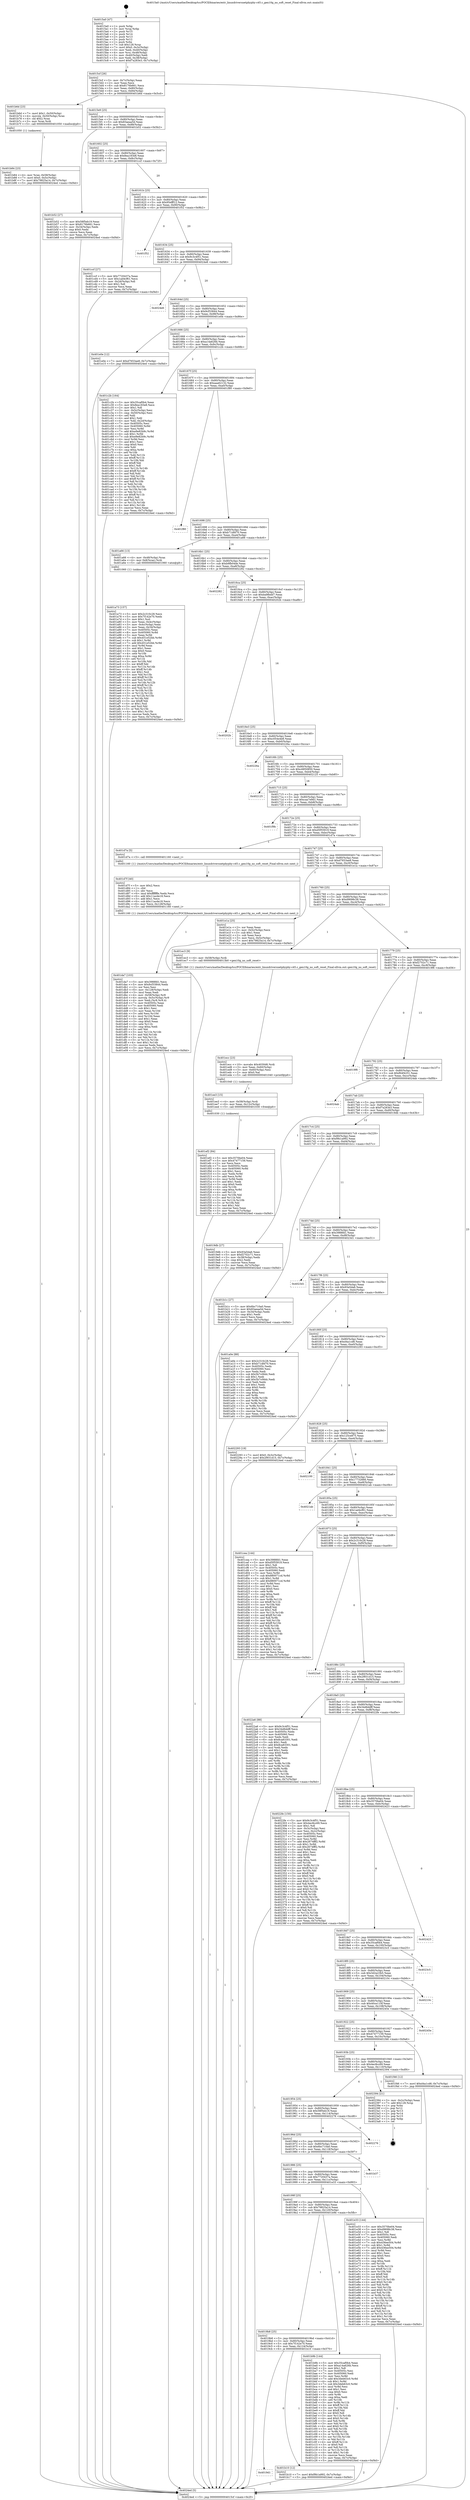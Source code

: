 digraph "0x4015a0" {
  label = "0x4015a0 (/mnt/c/Users/mathe/Desktop/tcc/POCII/binaries/extr_linuxdriversnetphyphy-c45.c_gen10g_no_soft_reset_Final-ollvm.out::main(0))"
  labelloc = "t"
  node[shape=record]

  Entry [label="",width=0.3,height=0.3,shape=circle,fillcolor=black,style=filled]
  "0x4015cf" [label="{
     0x4015cf [26]\l
     | [instrs]\l
     &nbsp;&nbsp;0x4015cf \<+3\>: mov -0x7c(%rbp),%eax\l
     &nbsp;&nbsp;0x4015d2 \<+2\>: mov %eax,%ecx\l
     &nbsp;&nbsp;0x4015d4 \<+6\>: sub $0x8176b661,%ecx\l
     &nbsp;&nbsp;0x4015da \<+3\>: mov %eax,-0x80(%rbp)\l
     &nbsp;&nbsp;0x4015dd \<+6\>: mov %ecx,-0x84(%rbp)\l
     &nbsp;&nbsp;0x4015e3 \<+6\>: je 0000000000401b6d \<main+0x5cd\>\l
  }"]
  "0x401b6d" [label="{
     0x401b6d [23]\l
     | [instrs]\l
     &nbsp;&nbsp;0x401b6d \<+7\>: movl $0x1,-0x50(%rbp)\l
     &nbsp;&nbsp;0x401b74 \<+4\>: movslq -0x50(%rbp),%rax\l
     &nbsp;&nbsp;0x401b78 \<+4\>: shl $0x2,%rax\l
     &nbsp;&nbsp;0x401b7c \<+3\>: mov %rax,%rdi\l
     &nbsp;&nbsp;0x401b7f \<+5\>: call 0000000000401050 \<malloc@plt\>\l
     | [calls]\l
     &nbsp;&nbsp;0x401050 \{1\} (unknown)\l
  }"]
  "0x4015e9" [label="{
     0x4015e9 [25]\l
     | [instrs]\l
     &nbsp;&nbsp;0x4015e9 \<+5\>: jmp 00000000004015ee \<main+0x4e\>\l
     &nbsp;&nbsp;0x4015ee \<+3\>: mov -0x80(%rbp),%eax\l
     &nbsp;&nbsp;0x4015f1 \<+5\>: sub $0x83aeaa5d,%eax\l
     &nbsp;&nbsp;0x4015f6 \<+6\>: mov %eax,-0x88(%rbp)\l
     &nbsp;&nbsp;0x4015fc \<+6\>: je 0000000000401b52 \<main+0x5b2\>\l
  }"]
  Exit [label="",width=0.3,height=0.3,shape=circle,fillcolor=black,style=filled,peripheries=2]
  "0x401b52" [label="{
     0x401b52 [27]\l
     | [instrs]\l
     &nbsp;&nbsp;0x401b52 \<+5\>: mov $0x58f5eb19,%eax\l
     &nbsp;&nbsp;0x401b57 \<+5\>: mov $0x8176b661,%ecx\l
     &nbsp;&nbsp;0x401b5c \<+3\>: mov -0x34(%rbp),%edx\l
     &nbsp;&nbsp;0x401b5f \<+3\>: cmp $0x0,%edx\l
     &nbsp;&nbsp;0x401b62 \<+3\>: cmove %ecx,%eax\l
     &nbsp;&nbsp;0x401b65 \<+3\>: mov %eax,-0x7c(%rbp)\l
     &nbsp;&nbsp;0x401b68 \<+5\>: jmp 00000000004024ed \<main+0xf4d\>\l
  }"]
  "0x401602" [label="{
     0x401602 [25]\l
     | [instrs]\l
     &nbsp;&nbsp;0x401602 \<+5\>: jmp 0000000000401607 \<main+0x67\>\l
     &nbsp;&nbsp;0x401607 \<+3\>: mov -0x80(%rbp),%eax\l
     &nbsp;&nbsp;0x40160a \<+5\>: sub $0x8ea183e8,%eax\l
     &nbsp;&nbsp;0x40160f \<+6\>: mov %eax,-0x8c(%rbp)\l
     &nbsp;&nbsp;0x401615 \<+6\>: je 0000000000401ccf \<main+0x72f\>\l
  }"]
  "0x401ef2" [label="{
     0x401ef2 [84]\l
     | [instrs]\l
     &nbsp;&nbsp;0x401ef2 \<+5\>: mov $0x3570be04,%eax\l
     &nbsp;&nbsp;0x401ef7 \<+5\>: mov $0x47477159,%esi\l
     &nbsp;&nbsp;0x401efc \<+2\>: xor %ecx,%ecx\l
     &nbsp;&nbsp;0x401efe \<+7\>: mov 0x40505c,%edx\l
     &nbsp;&nbsp;0x401f05 \<+8\>: mov 0x405060,%r8d\l
     &nbsp;&nbsp;0x401f0d \<+3\>: sub $0x1,%ecx\l
     &nbsp;&nbsp;0x401f10 \<+3\>: mov %edx,%r9d\l
     &nbsp;&nbsp;0x401f13 \<+3\>: add %ecx,%r9d\l
     &nbsp;&nbsp;0x401f16 \<+4\>: imul %r9d,%edx\l
     &nbsp;&nbsp;0x401f1a \<+3\>: and $0x1,%edx\l
     &nbsp;&nbsp;0x401f1d \<+3\>: cmp $0x0,%edx\l
     &nbsp;&nbsp;0x401f20 \<+4\>: sete %r10b\l
     &nbsp;&nbsp;0x401f24 \<+4\>: cmp $0xa,%r8d\l
     &nbsp;&nbsp;0x401f28 \<+4\>: setl %r11b\l
     &nbsp;&nbsp;0x401f2c \<+3\>: mov %r10b,%bl\l
     &nbsp;&nbsp;0x401f2f \<+3\>: and %r11b,%bl\l
     &nbsp;&nbsp;0x401f32 \<+3\>: xor %r11b,%r10b\l
     &nbsp;&nbsp;0x401f35 \<+3\>: or %r10b,%bl\l
     &nbsp;&nbsp;0x401f38 \<+3\>: test $0x1,%bl\l
     &nbsp;&nbsp;0x401f3b \<+3\>: cmovne %esi,%eax\l
     &nbsp;&nbsp;0x401f3e \<+3\>: mov %eax,-0x7c(%rbp)\l
     &nbsp;&nbsp;0x401f41 \<+5\>: jmp 00000000004024ed \<main+0xf4d\>\l
  }"]
  "0x401ccf" [label="{
     0x401ccf [27]\l
     | [instrs]\l
     &nbsp;&nbsp;0x401ccf \<+5\>: mov $0x7720437a,%eax\l
     &nbsp;&nbsp;0x401cd4 \<+5\>: mov $0x1ad4cf61,%ecx\l
     &nbsp;&nbsp;0x401cd9 \<+3\>: mov -0x2d(%rbp),%dl\l
     &nbsp;&nbsp;0x401cdc \<+3\>: test $0x1,%dl\l
     &nbsp;&nbsp;0x401cdf \<+3\>: cmovne %ecx,%eax\l
     &nbsp;&nbsp;0x401ce2 \<+3\>: mov %eax,-0x7c(%rbp)\l
     &nbsp;&nbsp;0x401ce5 \<+5\>: jmp 00000000004024ed \<main+0xf4d\>\l
  }"]
  "0x40161b" [label="{
     0x40161b [25]\l
     | [instrs]\l
     &nbsp;&nbsp;0x40161b \<+5\>: jmp 0000000000401620 \<main+0x80\>\l
     &nbsp;&nbsp;0x401620 \<+3\>: mov -0x80(%rbp),%eax\l
     &nbsp;&nbsp;0x401623 \<+5\>: sub $0x95efff12,%eax\l
     &nbsp;&nbsp;0x401628 \<+6\>: mov %eax,-0x90(%rbp)\l
     &nbsp;&nbsp;0x40162e \<+6\>: je 0000000000401f52 \<main+0x9b2\>\l
  }"]
  "0x401ee3" [label="{
     0x401ee3 [15]\l
     | [instrs]\l
     &nbsp;&nbsp;0x401ee3 \<+4\>: mov -0x58(%rbp),%rdi\l
     &nbsp;&nbsp;0x401ee7 \<+6\>: mov %eax,-0x12c(%rbp)\l
     &nbsp;&nbsp;0x401eed \<+5\>: call 0000000000401030 \<free@plt\>\l
     | [calls]\l
     &nbsp;&nbsp;0x401030 \{1\} (unknown)\l
  }"]
  "0x401f52" [label="{
     0x401f52\l
  }", style=dashed]
  "0x401634" [label="{
     0x401634 [25]\l
     | [instrs]\l
     &nbsp;&nbsp;0x401634 \<+5\>: jmp 0000000000401639 \<main+0x99\>\l
     &nbsp;&nbsp;0x401639 \<+3\>: mov -0x80(%rbp),%eax\l
     &nbsp;&nbsp;0x40163c \<+5\>: sub $0x9c3c4f51,%eax\l
     &nbsp;&nbsp;0x401641 \<+6\>: mov %eax,-0x94(%rbp)\l
     &nbsp;&nbsp;0x401647 \<+6\>: je 00000000004024e6 \<main+0xf46\>\l
  }"]
  "0x401ecc" [label="{
     0x401ecc [23]\l
     | [instrs]\l
     &nbsp;&nbsp;0x401ecc \<+10\>: movabs $0x4030d6,%rdi\l
     &nbsp;&nbsp;0x401ed6 \<+3\>: mov %eax,-0x60(%rbp)\l
     &nbsp;&nbsp;0x401ed9 \<+3\>: mov -0x60(%rbp),%esi\l
     &nbsp;&nbsp;0x401edc \<+2\>: mov $0x0,%al\l
     &nbsp;&nbsp;0x401ede \<+5\>: call 0000000000401040 \<printf@plt\>\l
     | [calls]\l
     &nbsp;&nbsp;0x401040 \{1\} (unknown)\l
  }"]
  "0x4024e6" [label="{
     0x4024e6\l
  }", style=dashed]
  "0x40164d" [label="{
     0x40164d [25]\l
     | [instrs]\l
     &nbsp;&nbsp;0x40164d \<+5\>: jmp 0000000000401652 \<main+0xb2\>\l
     &nbsp;&nbsp;0x401652 \<+3\>: mov -0x80(%rbp),%eax\l
     &nbsp;&nbsp;0x401655 \<+5\>: sub $0x9cf33844,%eax\l
     &nbsp;&nbsp;0x40165a \<+6\>: mov %eax,-0x98(%rbp)\l
     &nbsp;&nbsp;0x401660 \<+6\>: je 0000000000401e0e \<main+0x86e\>\l
  }"]
  "0x401da7" [label="{
     0x401da7 [103]\l
     | [instrs]\l
     &nbsp;&nbsp;0x401da7 \<+5\>: mov $0x3988fd1,%ecx\l
     &nbsp;&nbsp;0x401dac \<+5\>: mov $0x9cf33844,%edx\l
     &nbsp;&nbsp;0x401db1 \<+2\>: xor %esi,%esi\l
     &nbsp;&nbsp;0x401db3 \<+6\>: mov -0x128(%rbp),%edi\l
     &nbsp;&nbsp;0x401db9 \<+3\>: imul %eax,%edi\l
     &nbsp;&nbsp;0x401dbc \<+4\>: mov -0x58(%rbp),%r8\l
     &nbsp;&nbsp;0x401dc0 \<+4\>: movslq -0x5c(%rbp),%r9\l
     &nbsp;&nbsp;0x401dc4 \<+4\>: mov %edi,(%r8,%r9,4)\l
     &nbsp;&nbsp;0x401dc8 \<+7\>: mov 0x40505c,%eax\l
     &nbsp;&nbsp;0x401dcf \<+7\>: mov 0x405060,%edi\l
     &nbsp;&nbsp;0x401dd6 \<+3\>: sub $0x1,%esi\l
     &nbsp;&nbsp;0x401dd9 \<+3\>: mov %eax,%r10d\l
     &nbsp;&nbsp;0x401ddc \<+3\>: add %esi,%r10d\l
     &nbsp;&nbsp;0x401ddf \<+4\>: imul %r10d,%eax\l
     &nbsp;&nbsp;0x401de3 \<+3\>: and $0x1,%eax\l
     &nbsp;&nbsp;0x401de6 \<+3\>: cmp $0x0,%eax\l
     &nbsp;&nbsp;0x401de9 \<+4\>: sete %r11b\l
     &nbsp;&nbsp;0x401ded \<+3\>: cmp $0xa,%edi\l
     &nbsp;&nbsp;0x401df0 \<+3\>: setl %bl\l
     &nbsp;&nbsp;0x401df3 \<+3\>: mov %r11b,%r14b\l
     &nbsp;&nbsp;0x401df6 \<+3\>: and %bl,%r14b\l
     &nbsp;&nbsp;0x401df9 \<+3\>: xor %bl,%r11b\l
     &nbsp;&nbsp;0x401dfc \<+3\>: or %r11b,%r14b\l
     &nbsp;&nbsp;0x401dff \<+4\>: test $0x1,%r14b\l
     &nbsp;&nbsp;0x401e03 \<+3\>: cmovne %edx,%ecx\l
     &nbsp;&nbsp;0x401e06 \<+3\>: mov %ecx,-0x7c(%rbp)\l
     &nbsp;&nbsp;0x401e09 \<+5\>: jmp 00000000004024ed \<main+0xf4d\>\l
  }"]
  "0x401e0e" [label="{
     0x401e0e [12]\l
     | [instrs]\l
     &nbsp;&nbsp;0x401e0e \<+7\>: movl $0xd7653ae8,-0x7c(%rbp)\l
     &nbsp;&nbsp;0x401e15 \<+5\>: jmp 00000000004024ed \<main+0xf4d\>\l
  }"]
  "0x401666" [label="{
     0x401666 [25]\l
     | [instrs]\l
     &nbsp;&nbsp;0x401666 \<+5\>: jmp 000000000040166b \<main+0xcb\>\l
     &nbsp;&nbsp;0x40166b \<+3\>: mov -0x80(%rbp),%eax\l
     &nbsp;&nbsp;0x40166e \<+5\>: sub $0xa14a626b,%eax\l
     &nbsp;&nbsp;0x401673 \<+6\>: mov %eax,-0x9c(%rbp)\l
     &nbsp;&nbsp;0x401679 \<+6\>: je 0000000000401c2b \<main+0x68b\>\l
  }"]
  "0x401d7f" [label="{
     0x401d7f [40]\l
     | [instrs]\l
     &nbsp;&nbsp;0x401d7f \<+5\>: mov $0x2,%ecx\l
     &nbsp;&nbsp;0x401d84 \<+1\>: cltd\l
     &nbsp;&nbsp;0x401d85 \<+2\>: idiv %ecx\l
     &nbsp;&nbsp;0x401d87 \<+6\>: imul $0xfffffffe,%edx,%ecx\l
     &nbsp;&nbsp;0x401d8d \<+6\>: add $0x11acde18,%ecx\l
     &nbsp;&nbsp;0x401d93 \<+3\>: add $0x1,%ecx\l
     &nbsp;&nbsp;0x401d96 \<+6\>: sub $0x11acde18,%ecx\l
     &nbsp;&nbsp;0x401d9c \<+6\>: mov %ecx,-0x128(%rbp)\l
     &nbsp;&nbsp;0x401da2 \<+5\>: call 0000000000401160 \<next_i\>\l
     | [calls]\l
     &nbsp;&nbsp;0x401160 \{1\} (/mnt/c/Users/mathe/Desktop/tcc/POCII/binaries/extr_linuxdriversnetphyphy-c45.c_gen10g_no_soft_reset_Final-ollvm.out::next_i)\l
  }"]
  "0x401c2b" [label="{
     0x401c2b [164]\l
     | [instrs]\l
     &nbsp;&nbsp;0x401c2b \<+5\>: mov $0x35caf0b4,%eax\l
     &nbsp;&nbsp;0x401c30 \<+5\>: mov $0x8ea183e8,%ecx\l
     &nbsp;&nbsp;0x401c35 \<+2\>: mov $0x1,%dl\l
     &nbsp;&nbsp;0x401c37 \<+3\>: mov -0x5c(%rbp),%esi\l
     &nbsp;&nbsp;0x401c3a \<+3\>: cmp -0x50(%rbp),%esi\l
     &nbsp;&nbsp;0x401c3d \<+4\>: setl %dil\l
     &nbsp;&nbsp;0x401c41 \<+4\>: and $0x1,%dil\l
     &nbsp;&nbsp;0x401c45 \<+4\>: mov %dil,-0x2d(%rbp)\l
     &nbsp;&nbsp;0x401c49 \<+7\>: mov 0x40505c,%esi\l
     &nbsp;&nbsp;0x401c50 \<+8\>: mov 0x405060,%r8d\l
     &nbsp;&nbsp;0x401c58 \<+3\>: mov %esi,%r9d\l
     &nbsp;&nbsp;0x401c5b \<+7\>: add $0xe9e82b9c,%r9d\l
     &nbsp;&nbsp;0x401c62 \<+4\>: sub $0x1,%r9d\l
     &nbsp;&nbsp;0x401c66 \<+7\>: sub $0xe9e82b9c,%r9d\l
     &nbsp;&nbsp;0x401c6d \<+4\>: imul %r9d,%esi\l
     &nbsp;&nbsp;0x401c71 \<+3\>: and $0x1,%esi\l
     &nbsp;&nbsp;0x401c74 \<+3\>: cmp $0x0,%esi\l
     &nbsp;&nbsp;0x401c77 \<+4\>: sete %dil\l
     &nbsp;&nbsp;0x401c7b \<+4\>: cmp $0xa,%r8d\l
     &nbsp;&nbsp;0x401c7f \<+4\>: setl %r10b\l
     &nbsp;&nbsp;0x401c83 \<+3\>: mov %dil,%r11b\l
     &nbsp;&nbsp;0x401c86 \<+4\>: xor $0xff,%r11b\l
     &nbsp;&nbsp;0x401c8a \<+3\>: mov %r10b,%bl\l
     &nbsp;&nbsp;0x401c8d \<+3\>: xor $0xff,%bl\l
     &nbsp;&nbsp;0x401c90 \<+3\>: xor $0x1,%dl\l
     &nbsp;&nbsp;0x401c93 \<+3\>: mov %r11b,%r14b\l
     &nbsp;&nbsp;0x401c96 \<+4\>: and $0xff,%r14b\l
     &nbsp;&nbsp;0x401c9a \<+3\>: and %dl,%dil\l
     &nbsp;&nbsp;0x401c9d \<+3\>: mov %bl,%r15b\l
     &nbsp;&nbsp;0x401ca0 \<+4\>: and $0xff,%r15b\l
     &nbsp;&nbsp;0x401ca4 \<+3\>: and %dl,%r10b\l
     &nbsp;&nbsp;0x401ca7 \<+3\>: or %dil,%r14b\l
     &nbsp;&nbsp;0x401caa \<+3\>: or %r10b,%r15b\l
     &nbsp;&nbsp;0x401cad \<+3\>: xor %r15b,%r14b\l
     &nbsp;&nbsp;0x401cb0 \<+3\>: or %bl,%r11b\l
     &nbsp;&nbsp;0x401cb3 \<+4\>: xor $0xff,%r11b\l
     &nbsp;&nbsp;0x401cb7 \<+3\>: or $0x1,%dl\l
     &nbsp;&nbsp;0x401cba \<+3\>: and %dl,%r11b\l
     &nbsp;&nbsp;0x401cbd \<+3\>: or %r11b,%r14b\l
     &nbsp;&nbsp;0x401cc0 \<+4\>: test $0x1,%r14b\l
     &nbsp;&nbsp;0x401cc4 \<+3\>: cmovne %ecx,%eax\l
     &nbsp;&nbsp;0x401cc7 \<+3\>: mov %eax,-0x7c(%rbp)\l
     &nbsp;&nbsp;0x401cca \<+5\>: jmp 00000000004024ed \<main+0xf4d\>\l
  }"]
  "0x40167f" [label="{
     0x40167f [25]\l
     | [instrs]\l
     &nbsp;&nbsp;0x40167f \<+5\>: jmp 0000000000401684 \<main+0xe4\>\l
     &nbsp;&nbsp;0x401684 \<+3\>: mov -0x80(%rbp),%eax\l
     &nbsp;&nbsp;0x401687 \<+5\>: sub $0xaaa62132,%eax\l
     &nbsp;&nbsp;0x40168c \<+6\>: mov %eax,-0xa0(%rbp)\l
     &nbsp;&nbsp;0x401692 \<+6\>: je 0000000000401f80 \<main+0x9e0\>\l
  }"]
  "0x401b84" [label="{
     0x401b84 [23]\l
     | [instrs]\l
     &nbsp;&nbsp;0x401b84 \<+4\>: mov %rax,-0x58(%rbp)\l
     &nbsp;&nbsp;0x401b88 \<+7\>: movl $0x0,-0x5c(%rbp)\l
     &nbsp;&nbsp;0x401b8f \<+7\>: movl $0x79825a14,-0x7c(%rbp)\l
     &nbsp;&nbsp;0x401b96 \<+5\>: jmp 00000000004024ed \<main+0xf4d\>\l
  }"]
  "0x401f80" [label="{
     0x401f80\l
  }", style=dashed]
  "0x401698" [label="{
     0x401698 [25]\l
     | [instrs]\l
     &nbsp;&nbsp;0x401698 \<+5\>: jmp 000000000040169d \<main+0xfd\>\l
     &nbsp;&nbsp;0x40169d \<+3\>: mov -0x80(%rbp),%eax\l
     &nbsp;&nbsp;0x4016a0 \<+5\>: sub $0xb71dfd70,%eax\l
     &nbsp;&nbsp;0x4016a5 \<+6\>: mov %eax,-0xa4(%rbp)\l
     &nbsp;&nbsp;0x4016ab \<+6\>: je 0000000000401a66 \<main+0x4c6\>\l
  }"]
  "0x4019d1" [label="{
     0x4019d1\l
  }", style=dashed]
  "0x401a66" [label="{
     0x401a66 [13]\l
     | [instrs]\l
     &nbsp;&nbsp;0x401a66 \<+4\>: mov -0x48(%rbp),%rax\l
     &nbsp;&nbsp;0x401a6a \<+4\>: mov 0x8(%rax),%rdi\l
     &nbsp;&nbsp;0x401a6e \<+5\>: call 0000000000401060 \<atoi@plt\>\l
     | [calls]\l
     &nbsp;&nbsp;0x401060 \{1\} (unknown)\l
  }"]
  "0x4016b1" [label="{
     0x4016b1 [25]\l
     | [instrs]\l
     &nbsp;&nbsp;0x4016b1 \<+5\>: jmp 00000000004016b6 \<main+0x116\>\l
     &nbsp;&nbsp;0x4016b6 \<+3\>: mov -0x80(%rbp),%eax\l
     &nbsp;&nbsp;0x4016b9 \<+5\>: sub $0xb9fb04de,%eax\l
     &nbsp;&nbsp;0x4016be \<+6\>: mov %eax,-0xa8(%rbp)\l
     &nbsp;&nbsp;0x4016c4 \<+6\>: je 0000000000402282 \<main+0xce2\>\l
  }"]
  "0x401b10" [label="{
     0x401b10 [12]\l
     | [instrs]\l
     &nbsp;&nbsp;0x401b10 \<+7\>: movl $0xf9b1a992,-0x7c(%rbp)\l
     &nbsp;&nbsp;0x401b17 \<+5\>: jmp 00000000004024ed \<main+0xf4d\>\l
  }"]
  "0x402282" [label="{
     0x402282\l
  }", style=dashed]
  "0x4016ca" [label="{
     0x4016ca [25]\l
     | [instrs]\l
     &nbsp;&nbsp;0x4016ca \<+5\>: jmp 00000000004016cf \<main+0x12f\>\l
     &nbsp;&nbsp;0x4016cf \<+3\>: mov -0x80(%rbp),%eax\l
     &nbsp;&nbsp;0x4016d2 \<+5\>: sub $0xba9fbdd7,%eax\l
     &nbsp;&nbsp;0x4016d7 \<+6\>: mov %eax,-0xac(%rbp)\l
     &nbsp;&nbsp;0x4016dd \<+6\>: je 000000000040202b \<main+0xa8b\>\l
  }"]
  "0x4019b8" [label="{
     0x4019b8 [25]\l
     | [instrs]\l
     &nbsp;&nbsp;0x4019b8 \<+5\>: jmp 00000000004019bd \<main+0x41d\>\l
     &nbsp;&nbsp;0x4019bd \<+3\>: mov -0x80(%rbp),%eax\l
     &nbsp;&nbsp;0x4019c0 \<+5\>: sub $0x7f142e70,%eax\l
     &nbsp;&nbsp;0x4019c5 \<+6\>: mov %eax,-0x124(%rbp)\l
     &nbsp;&nbsp;0x4019cb \<+6\>: je 0000000000401b10 \<main+0x570\>\l
  }"]
  "0x40202b" [label="{
     0x40202b\l
  }", style=dashed]
  "0x4016e3" [label="{
     0x4016e3 [25]\l
     | [instrs]\l
     &nbsp;&nbsp;0x4016e3 \<+5\>: jmp 00000000004016e8 \<main+0x148\>\l
     &nbsp;&nbsp;0x4016e8 \<+3\>: mov -0x80(%rbp),%eax\l
     &nbsp;&nbsp;0x4016eb \<+5\>: sub $0xc054e4e8,%eax\l
     &nbsp;&nbsp;0x4016f0 \<+6\>: mov %eax,-0xb0(%rbp)\l
     &nbsp;&nbsp;0x4016f6 \<+6\>: je 000000000040226a \<main+0xcca\>\l
  }"]
  "0x401b9b" [label="{
     0x401b9b [144]\l
     | [instrs]\l
     &nbsp;&nbsp;0x401b9b \<+5\>: mov $0x35caf0b4,%eax\l
     &nbsp;&nbsp;0x401ba0 \<+5\>: mov $0xa14a626b,%ecx\l
     &nbsp;&nbsp;0x401ba5 \<+2\>: mov $0x1,%dl\l
     &nbsp;&nbsp;0x401ba7 \<+7\>: mov 0x40505c,%esi\l
     &nbsp;&nbsp;0x401bae \<+7\>: mov 0x405060,%edi\l
     &nbsp;&nbsp;0x401bb5 \<+3\>: mov %esi,%r8d\l
     &nbsp;&nbsp;0x401bb8 \<+7\>: add $0x3deb63c0,%r8d\l
     &nbsp;&nbsp;0x401bbf \<+4\>: sub $0x1,%r8d\l
     &nbsp;&nbsp;0x401bc3 \<+7\>: sub $0x3deb63c0,%r8d\l
     &nbsp;&nbsp;0x401bca \<+4\>: imul %r8d,%esi\l
     &nbsp;&nbsp;0x401bce \<+3\>: and $0x1,%esi\l
     &nbsp;&nbsp;0x401bd1 \<+3\>: cmp $0x0,%esi\l
     &nbsp;&nbsp;0x401bd4 \<+4\>: sete %r9b\l
     &nbsp;&nbsp;0x401bd8 \<+3\>: cmp $0xa,%edi\l
     &nbsp;&nbsp;0x401bdb \<+4\>: setl %r10b\l
     &nbsp;&nbsp;0x401bdf \<+3\>: mov %r9b,%r11b\l
     &nbsp;&nbsp;0x401be2 \<+4\>: xor $0xff,%r11b\l
     &nbsp;&nbsp;0x401be6 \<+3\>: mov %r10b,%bl\l
     &nbsp;&nbsp;0x401be9 \<+3\>: xor $0xff,%bl\l
     &nbsp;&nbsp;0x401bec \<+3\>: xor $0x0,%dl\l
     &nbsp;&nbsp;0x401bef \<+3\>: mov %r11b,%r14b\l
     &nbsp;&nbsp;0x401bf2 \<+4\>: and $0x0,%r14b\l
     &nbsp;&nbsp;0x401bf6 \<+3\>: and %dl,%r9b\l
     &nbsp;&nbsp;0x401bf9 \<+3\>: mov %bl,%r15b\l
     &nbsp;&nbsp;0x401bfc \<+4\>: and $0x0,%r15b\l
     &nbsp;&nbsp;0x401c00 \<+3\>: and %dl,%r10b\l
     &nbsp;&nbsp;0x401c03 \<+3\>: or %r9b,%r14b\l
     &nbsp;&nbsp;0x401c06 \<+3\>: or %r10b,%r15b\l
     &nbsp;&nbsp;0x401c09 \<+3\>: xor %r15b,%r14b\l
     &nbsp;&nbsp;0x401c0c \<+3\>: or %bl,%r11b\l
     &nbsp;&nbsp;0x401c0f \<+4\>: xor $0xff,%r11b\l
     &nbsp;&nbsp;0x401c13 \<+3\>: or $0x0,%dl\l
     &nbsp;&nbsp;0x401c16 \<+3\>: and %dl,%r11b\l
     &nbsp;&nbsp;0x401c19 \<+3\>: or %r11b,%r14b\l
     &nbsp;&nbsp;0x401c1c \<+4\>: test $0x1,%r14b\l
     &nbsp;&nbsp;0x401c20 \<+3\>: cmovne %ecx,%eax\l
     &nbsp;&nbsp;0x401c23 \<+3\>: mov %eax,-0x7c(%rbp)\l
     &nbsp;&nbsp;0x401c26 \<+5\>: jmp 00000000004024ed \<main+0xf4d\>\l
  }"]
  "0x40226a" [label="{
     0x40226a\l
  }", style=dashed]
  "0x4016fc" [label="{
     0x4016fc [25]\l
     | [instrs]\l
     &nbsp;&nbsp;0x4016fc \<+5\>: jmp 0000000000401701 \<main+0x161\>\l
     &nbsp;&nbsp;0x401701 \<+3\>: mov -0x80(%rbp),%eax\l
     &nbsp;&nbsp;0x401704 \<+5\>: sub $0xc6850850,%eax\l
     &nbsp;&nbsp;0x401709 \<+6\>: mov %eax,-0xb4(%rbp)\l
     &nbsp;&nbsp;0x40170f \<+6\>: je 0000000000402125 \<main+0xb85\>\l
  }"]
  "0x40199f" [label="{
     0x40199f [25]\l
     | [instrs]\l
     &nbsp;&nbsp;0x40199f \<+5\>: jmp 00000000004019a4 \<main+0x404\>\l
     &nbsp;&nbsp;0x4019a4 \<+3\>: mov -0x80(%rbp),%eax\l
     &nbsp;&nbsp;0x4019a7 \<+5\>: sub $0x79825a14,%eax\l
     &nbsp;&nbsp;0x4019ac \<+6\>: mov %eax,-0x120(%rbp)\l
     &nbsp;&nbsp;0x4019b2 \<+6\>: je 0000000000401b9b \<main+0x5fb\>\l
  }"]
  "0x402125" [label="{
     0x402125\l
  }", style=dashed]
  "0x401715" [label="{
     0x401715 [25]\l
     | [instrs]\l
     &nbsp;&nbsp;0x401715 \<+5\>: jmp 000000000040171a \<main+0x17a\>\l
     &nbsp;&nbsp;0x40171a \<+3\>: mov -0x80(%rbp),%eax\l
     &nbsp;&nbsp;0x40171d \<+5\>: sub $0xcaa7e9d1,%eax\l
     &nbsp;&nbsp;0x401722 \<+6\>: mov %eax,-0xb8(%rbp)\l
     &nbsp;&nbsp;0x401728 \<+6\>: je 0000000000401f9b \<main+0x9fb\>\l
  }"]
  "0x401e33" [label="{
     0x401e33 [144]\l
     | [instrs]\l
     &nbsp;&nbsp;0x401e33 \<+5\>: mov $0x3570be04,%eax\l
     &nbsp;&nbsp;0x401e38 \<+5\>: mov $0xd9698c38,%ecx\l
     &nbsp;&nbsp;0x401e3d \<+2\>: mov $0x1,%dl\l
     &nbsp;&nbsp;0x401e3f \<+7\>: mov 0x40505c,%esi\l
     &nbsp;&nbsp;0x401e46 \<+7\>: mov 0x405060,%edi\l
     &nbsp;&nbsp;0x401e4d \<+3\>: mov %esi,%r8d\l
     &nbsp;&nbsp;0x401e50 \<+7\>: sub $0x436ee504,%r8d\l
     &nbsp;&nbsp;0x401e57 \<+4\>: sub $0x1,%r8d\l
     &nbsp;&nbsp;0x401e5b \<+7\>: add $0x436ee504,%r8d\l
     &nbsp;&nbsp;0x401e62 \<+4\>: imul %r8d,%esi\l
     &nbsp;&nbsp;0x401e66 \<+3\>: and $0x1,%esi\l
     &nbsp;&nbsp;0x401e69 \<+3\>: cmp $0x0,%esi\l
     &nbsp;&nbsp;0x401e6c \<+4\>: sete %r9b\l
     &nbsp;&nbsp;0x401e70 \<+3\>: cmp $0xa,%edi\l
     &nbsp;&nbsp;0x401e73 \<+4\>: setl %r10b\l
     &nbsp;&nbsp;0x401e77 \<+3\>: mov %r9b,%r11b\l
     &nbsp;&nbsp;0x401e7a \<+4\>: xor $0xff,%r11b\l
     &nbsp;&nbsp;0x401e7e \<+3\>: mov %r10b,%bl\l
     &nbsp;&nbsp;0x401e81 \<+3\>: xor $0xff,%bl\l
     &nbsp;&nbsp;0x401e84 \<+3\>: xor $0x0,%dl\l
     &nbsp;&nbsp;0x401e87 \<+3\>: mov %r11b,%r14b\l
     &nbsp;&nbsp;0x401e8a \<+4\>: and $0x0,%r14b\l
     &nbsp;&nbsp;0x401e8e \<+3\>: and %dl,%r9b\l
     &nbsp;&nbsp;0x401e91 \<+3\>: mov %bl,%r15b\l
     &nbsp;&nbsp;0x401e94 \<+4\>: and $0x0,%r15b\l
     &nbsp;&nbsp;0x401e98 \<+3\>: and %dl,%r10b\l
     &nbsp;&nbsp;0x401e9b \<+3\>: or %r9b,%r14b\l
     &nbsp;&nbsp;0x401e9e \<+3\>: or %r10b,%r15b\l
     &nbsp;&nbsp;0x401ea1 \<+3\>: xor %r15b,%r14b\l
     &nbsp;&nbsp;0x401ea4 \<+3\>: or %bl,%r11b\l
     &nbsp;&nbsp;0x401ea7 \<+4\>: xor $0xff,%r11b\l
     &nbsp;&nbsp;0x401eab \<+3\>: or $0x0,%dl\l
     &nbsp;&nbsp;0x401eae \<+3\>: and %dl,%r11b\l
     &nbsp;&nbsp;0x401eb1 \<+3\>: or %r11b,%r14b\l
     &nbsp;&nbsp;0x401eb4 \<+4\>: test $0x1,%r14b\l
     &nbsp;&nbsp;0x401eb8 \<+3\>: cmovne %ecx,%eax\l
     &nbsp;&nbsp;0x401ebb \<+3\>: mov %eax,-0x7c(%rbp)\l
     &nbsp;&nbsp;0x401ebe \<+5\>: jmp 00000000004024ed \<main+0xf4d\>\l
  }"]
  "0x401f9b" [label="{
     0x401f9b\l
  }", style=dashed]
  "0x40172e" [label="{
     0x40172e [25]\l
     | [instrs]\l
     &nbsp;&nbsp;0x40172e \<+5\>: jmp 0000000000401733 \<main+0x193\>\l
     &nbsp;&nbsp;0x401733 \<+3\>: mov -0x80(%rbp),%eax\l
     &nbsp;&nbsp;0x401736 \<+5\>: sub $0xd5f55919,%eax\l
     &nbsp;&nbsp;0x40173b \<+6\>: mov %eax,-0xbc(%rbp)\l
     &nbsp;&nbsp;0x401741 \<+6\>: je 0000000000401d7a \<main+0x7da\>\l
  }"]
  "0x401986" [label="{
     0x401986 [25]\l
     | [instrs]\l
     &nbsp;&nbsp;0x401986 \<+5\>: jmp 000000000040198b \<main+0x3eb\>\l
     &nbsp;&nbsp;0x40198b \<+3\>: mov -0x80(%rbp),%eax\l
     &nbsp;&nbsp;0x40198e \<+5\>: sub $0x7720437a,%eax\l
     &nbsp;&nbsp;0x401993 \<+6\>: mov %eax,-0x11c(%rbp)\l
     &nbsp;&nbsp;0x401999 \<+6\>: je 0000000000401e33 \<main+0x893\>\l
  }"]
  "0x401d7a" [label="{
     0x401d7a [5]\l
     | [instrs]\l
     &nbsp;&nbsp;0x401d7a \<+5\>: call 0000000000401160 \<next_i\>\l
     | [calls]\l
     &nbsp;&nbsp;0x401160 \{1\} (/mnt/c/Users/mathe/Desktop/tcc/POCII/binaries/extr_linuxdriversnetphyphy-c45.c_gen10g_no_soft_reset_Final-ollvm.out::next_i)\l
  }"]
  "0x401747" [label="{
     0x401747 [25]\l
     | [instrs]\l
     &nbsp;&nbsp;0x401747 \<+5\>: jmp 000000000040174c \<main+0x1ac\>\l
     &nbsp;&nbsp;0x40174c \<+3\>: mov -0x80(%rbp),%eax\l
     &nbsp;&nbsp;0x40174f \<+5\>: sub $0xd7653ae8,%eax\l
     &nbsp;&nbsp;0x401754 \<+6\>: mov %eax,-0xc0(%rbp)\l
     &nbsp;&nbsp;0x40175a \<+6\>: je 0000000000401e1a \<main+0x87a\>\l
  }"]
  "0x401b37" [label="{
     0x401b37\l
  }", style=dashed]
  "0x401e1a" [label="{
     0x401e1a [25]\l
     | [instrs]\l
     &nbsp;&nbsp;0x401e1a \<+2\>: xor %eax,%eax\l
     &nbsp;&nbsp;0x401e1c \<+3\>: mov -0x5c(%rbp),%ecx\l
     &nbsp;&nbsp;0x401e1f \<+3\>: sub $0x1,%eax\l
     &nbsp;&nbsp;0x401e22 \<+2\>: sub %eax,%ecx\l
     &nbsp;&nbsp;0x401e24 \<+3\>: mov %ecx,-0x5c(%rbp)\l
     &nbsp;&nbsp;0x401e27 \<+7\>: movl $0x79825a14,-0x7c(%rbp)\l
     &nbsp;&nbsp;0x401e2e \<+5\>: jmp 00000000004024ed \<main+0xf4d\>\l
  }"]
  "0x401760" [label="{
     0x401760 [25]\l
     | [instrs]\l
     &nbsp;&nbsp;0x401760 \<+5\>: jmp 0000000000401765 \<main+0x1c5\>\l
     &nbsp;&nbsp;0x401765 \<+3\>: mov -0x80(%rbp),%eax\l
     &nbsp;&nbsp;0x401768 \<+5\>: sub $0xd9698c38,%eax\l
     &nbsp;&nbsp;0x40176d \<+6\>: mov %eax,-0xc4(%rbp)\l
     &nbsp;&nbsp;0x401773 \<+6\>: je 0000000000401ec3 \<main+0x923\>\l
  }"]
  "0x40196d" [label="{
     0x40196d [25]\l
     | [instrs]\l
     &nbsp;&nbsp;0x40196d \<+5\>: jmp 0000000000401972 \<main+0x3d2\>\l
     &nbsp;&nbsp;0x401972 \<+3\>: mov -0x80(%rbp),%eax\l
     &nbsp;&nbsp;0x401975 \<+5\>: sub $0x6bc710a0,%eax\l
     &nbsp;&nbsp;0x40197a \<+6\>: mov %eax,-0x118(%rbp)\l
     &nbsp;&nbsp;0x401980 \<+6\>: je 0000000000401b37 \<main+0x597\>\l
  }"]
  "0x401ec3" [label="{
     0x401ec3 [9]\l
     | [instrs]\l
     &nbsp;&nbsp;0x401ec3 \<+4\>: mov -0x58(%rbp),%rdi\l
     &nbsp;&nbsp;0x401ec7 \<+5\>: call 00000000004013b0 \<gen10g_no_soft_reset\>\l
     | [calls]\l
     &nbsp;&nbsp;0x4013b0 \{1\} (/mnt/c/Users/mathe/Desktop/tcc/POCII/binaries/extr_linuxdriversnetphyphy-c45.c_gen10g_no_soft_reset_Final-ollvm.out::gen10g_no_soft_reset)\l
  }"]
  "0x401779" [label="{
     0x401779 [25]\l
     | [instrs]\l
     &nbsp;&nbsp;0x401779 \<+5\>: jmp 000000000040177e \<main+0x1de\>\l
     &nbsp;&nbsp;0x40177e \<+3\>: mov -0x80(%rbp),%eax\l
     &nbsp;&nbsp;0x401781 \<+5\>: sub $0xf2702c71,%eax\l
     &nbsp;&nbsp;0x401786 \<+6\>: mov %eax,-0xc8(%rbp)\l
     &nbsp;&nbsp;0x40178c \<+6\>: je 00000000004019f6 \<main+0x456\>\l
  }"]
  "0x402276" [label="{
     0x402276\l
  }", style=dashed]
  "0x4019f6" [label="{
     0x4019f6\l
  }", style=dashed]
  "0x401792" [label="{
     0x401792 [25]\l
     | [instrs]\l
     &nbsp;&nbsp;0x401792 \<+5\>: jmp 0000000000401797 \<main+0x1f7\>\l
     &nbsp;&nbsp;0x401797 \<+3\>: mov -0x80(%rbp),%eax\l
     &nbsp;&nbsp;0x40179a \<+5\>: sub $0xf64f4251,%eax\l
     &nbsp;&nbsp;0x40179f \<+6\>: mov %eax,-0xcc(%rbp)\l
     &nbsp;&nbsp;0x4017a5 \<+6\>: je 00000000004024ab \<main+0xf0b\>\l
  }"]
  "0x401954" [label="{
     0x401954 [25]\l
     | [instrs]\l
     &nbsp;&nbsp;0x401954 \<+5\>: jmp 0000000000401959 \<main+0x3b9\>\l
     &nbsp;&nbsp;0x401959 \<+3\>: mov -0x80(%rbp),%eax\l
     &nbsp;&nbsp;0x40195c \<+5\>: sub $0x58f5eb19,%eax\l
     &nbsp;&nbsp;0x401961 \<+6\>: mov %eax,-0x114(%rbp)\l
     &nbsp;&nbsp;0x401967 \<+6\>: je 0000000000402276 \<main+0xcd6\>\l
  }"]
  "0x4024ab" [label="{
     0x4024ab\l
  }", style=dashed]
  "0x4017ab" [label="{
     0x4017ab [25]\l
     | [instrs]\l
     &nbsp;&nbsp;0x4017ab \<+5\>: jmp 00000000004017b0 \<main+0x210\>\l
     &nbsp;&nbsp;0x4017b0 \<+3\>: mov -0x80(%rbp),%eax\l
     &nbsp;&nbsp;0x4017b3 \<+5\>: sub $0xf7a283e3,%eax\l
     &nbsp;&nbsp;0x4017b8 \<+6\>: mov %eax,-0xd0(%rbp)\l
     &nbsp;&nbsp;0x4017be \<+6\>: je 00000000004019db \<main+0x43b\>\l
  }"]
  "0x402394" [label="{
     0x402394 [21]\l
     | [instrs]\l
     &nbsp;&nbsp;0x402394 \<+3\>: mov -0x2c(%rbp),%eax\l
     &nbsp;&nbsp;0x402397 \<+7\>: add $0x128,%rsp\l
     &nbsp;&nbsp;0x40239e \<+1\>: pop %rbx\l
     &nbsp;&nbsp;0x40239f \<+2\>: pop %r12\l
     &nbsp;&nbsp;0x4023a1 \<+2\>: pop %r13\l
     &nbsp;&nbsp;0x4023a3 \<+2\>: pop %r14\l
     &nbsp;&nbsp;0x4023a5 \<+2\>: pop %r15\l
     &nbsp;&nbsp;0x4023a7 \<+1\>: pop %rbp\l
     &nbsp;&nbsp;0x4023a8 \<+1\>: ret\l
  }"]
  "0x4019db" [label="{
     0x4019db [27]\l
     | [instrs]\l
     &nbsp;&nbsp;0x4019db \<+5\>: mov $0x93a5da6,%eax\l
     &nbsp;&nbsp;0x4019e0 \<+5\>: mov $0xf2702c71,%ecx\l
     &nbsp;&nbsp;0x4019e5 \<+3\>: mov -0x38(%rbp),%edx\l
     &nbsp;&nbsp;0x4019e8 \<+3\>: cmp $0x2,%edx\l
     &nbsp;&nbsp;0x4019eb \<+3\>: cmovne %ecx,%eax\l
     &nbsp;&nbsp;0x4019ee \<+3\>: mov %eax,-0x7c(%rbp)\l
     &nbsp;&nbsp;0x4019f1 \<+5\>: jmp 00000000004024ed \<main+0xf4d\>\l
  }"]
  "0x4017c4" [label="{
     0x4017c4 [25]\l
     | [instrs]\l
     &nbsp;&nbsp;0x4017c4 \<+5\>: jmp 00000000004017c9 \<main+0x229\>\l
     &nbsp;&nbsp;0x4017c9 \<+3\>: mov -0x80(%rbp),%eax\l
     &nbsp;&nbsp;0x4017cc \<+5\>: sub $0xf9b1a992,%eax\l
     &nbsp;&nbsp;0x4017d1 \<+6\>: mov %eax,-0xd4(%rbp)\l
     &nbsp;&nbsp;0x4017d7 \<+6\>: je 0000000000401b1c \<main+0x57c\>\l
  }"]
  "0x4024ed" [label="{
     0x4024ed [5]\l
     | [instrs]\l
     &nbsp;&nbsp;0x4024ed \<+5\>: jmp 00000000004015cf \<main+0x2f\>\l
  }"]
  "0x4015a0" [label="{
     0x4015a0 [47]\l
     | [instrs]\l
     &nbsp;&nbsp;0x4015a0 \<+1\>: push %rbp\l
     &nbsp;&nbsp;0x4015a1 \<+3\>: mov %rsp,%rbp\l
     &nbsp;&nbsp;0x4015a4 \<+2\>: push %r15\l
     &nbsp;&nbsp;0x4015a6 \<+2\>: push %r14\l
     &nbsp;&nbsp;0x4015a8 \<+2\>: push %r13\l
     &nbsp;&nbsp;0x4015aa \<+2\>: push %r12\l
     &nbsp;&nbsp;0x4015ac \<+1\>: push %rbx\l
     &nbsp;&nbsp;0x4015ad \<+7\>: sub $0x128,%rsp\l
     &nbsp;&nbsp;0x4015b4 \<+7\>: movl $0x0,-0x3c(%rbp)\l
     &nbsp;&nbsp;0x4015bb \<+3\>: mov %edi,-0x40(%rbp)\l
     &nbsp;&nbsp;0x4015be \<+4\>: mov %rsi,-0x48(%rbp)\l
     &nbsp;&nbsp;0x4015c2 \<+3\>: mov -0x40(%rbp),%edi\l
     &nbsp;&nbsp;0x4015c5 \<+3\>: mov %edi,-0x38(%rbp)\l
     &nbsp;&nbsp;0x4015c8 \<+7\>: movl $0xf7a283e3,-0x7c(%rbp)\l
  }"]
  "0x40193b" [label="{
     0x40193b [25]\l
     | [instrs]\l
     &nbsp;&nbsp;0x40193b \<+5\>: jmp 0000000000401940 \<main+0x3a0\>\l
     &nbsp;&nbsp;0x401940 \<+3\>: mov -0x80(%rbp),%eax\l
     &nbsp;&nbsp;0x401943 \<+5\>: sub $0x4ec8cc69,%eax\l
     &nbsp;&nbsp;0x401948 \<+6\>: mov %eax,-0x110(%rbp)\l
     &nbsp;&nbsp;0x40194e \<+6\>: je 0000000000402394 \<main+0xdf4\>\l
  }"]
  "0x401b1c" [label="{
     0x401b1c [27]\l
     | [instrs]\l
     &nbsp;&nbsp;0x401b1c \<+5\>: mov $0x6bc710a0,%eax\l
     &nbsp;&nbsp;0x401b21 \<+5\>: mov $0x83aeaa5d,%ecx\l
     &nbsp;&nbsp;0x401b26 \<+3\>: mov -0x34(%rbp),%edx\l
     &nbsp;&nbsp;0x401b29 \<+3\>: cmp $0x1,%edx\l
     &nbsp;&nbsp;0x401b2c \<+3\>: cmovl %ecx,%eax\l
     &nbsp;&nbsp;0x401b2f \<+3\>: mov %eax,-0x7c(%rbp)\l
     &nbsp;&nbsp;0x401b32 \<+5\>: jmp 00000000004024ed \<main+0xf4d\>\l
  }"]
  "0x4017dd" [label="{
     0x4017dd [25]\l
     | [instrs]\l
     &nbsp;&nbsp;0x4017dd \<+5\>: jmp 00000000004017e2 \<main+0x242\>\l
     &nbsp;&nbsp;0x4017e2 \<+3\>: mov -0x80(%rbp),%eax\l
     &nbsp;&nbsp;0x4017e5 \<+5\>: sub $0x3988fd1,%eax\l
     &nbsp;&nbsp;0x4017ea \<+6\>: mov %eax,-0xd8(%rbp)\l
     &nbsp;&nbsp;0x4017f0 \<+6\>: je 00000000004023d1 \<main+0xe31\>\l
  }"]
  "0x401f46" [label="{
     0x401f46 [12]\l
     | [instrs]\l
     &nbsp;&nbsp;0x401f46 \<+7\>: movl $0xd4a1cd6,-0x7c(%rbp)\l
     &nbsp;&nbsp;0x401f4d \<+5\>: jmp 00000000004024ed \<main+0xf4d\>\l
  }"]
  "0x4023d1" [label="{
     0x4023d1\l
  }", style=dashed]
  "0x4017f6" [label="{
     0x4017f6 [25]\l
     | [instrs]\l
     &nbsp;&nbsp;0x4017f6 \<+5\>: jmp 00000000004017fb \<main+0x25b\>\l
     &nbsp;&nbsp;0x4017fb \<+3\>: mov -0x80(%rbp),%eax\l
     &nbsp;&nbsp;0x4017fe \<+5\>: sub $0x93a5da6,%eax\l
     &nbsp;&nbsp;0x401803 \<+6\>: mov %eax,-0xdc(%rbp)\l
     &nbsp;&nbsp;0x401809 \<+6\>: je 0000000000401a0e \<main+0x46e\>\l
  }"]
  "0x401922" [label="{
     0x401922 [25]\l
     | [instrs]\l
     &nbsp;&nbsp;0x401922 \<+5\>: jmp 0000000000401927 \<main+0x387\>\l
     &nbsp;&nbsp;0x401927 \<+3\>: mov -0x80(%rbp),%eax\l
     &nbsp;&nbsp;0x40192a \<+5\>: sub $0x47477159,%eax\l
     &nbsp;&nbsp;0x40192f \<+6\>: mov %eax,-0x10c(%rbp)\l
     &nbsp;&nbsp;0x401935 \<+6\>: je 0000000000401f46 \<main+0x9a6\>\l
  }"]
  "0x401a0e" [label="{
     0x401a0e [88]\l
     | [instrs]\l
     &nbsp;&nbsp;0x401a0e \<+5\>: mov $0x2c310c28,%eax\l
     &nbsp;&nbsp;0x401a13 \<+5\>: mov $0xb71dfd70,%ecx\l
     &nbsp;&nbsp;0x401a18 \<+7\>: mov 0x40505c,%edx\l
     &nbsp;&nbsp;0x401a1f \<+7\>: mov 0x405060,%esi\l
     &nbsp;&nbsp;0x401a26 \<+2\>: mov %edx,%edi\l
     &nbsp;&nbsp;0x401a28 \<+6\>: sub $0x5b7c06dc,%edi\l
     &nbsp;&nbsp;0x401a2e \<+3\>: sub $0x1,%edi\l
     &nbsp;&nbsp;0x401a31 \<+6\>: add $0x5b7c06dc,%edi\l
     &nbsp;&nbsp;0x401a37 \<+3\>: imul %edi,%edx\l
     &nbsp;&nbsp;0x401a3a \<+3\>: and $0x1,%edx\l
     &nbsp;&nbsp;0x401a3d \<+3\>: cmp $0x0,%edx\l
     &nbsp;&nbsp;0x401a40 \<+4\>: sete %r8b\l
     &nbsp;&nbsp;0x401a44 \<+3\>: cmp $0xa,%esi\l
     &nbsp;&nbsp;0x401a47 \<+4\>: setl %r9b\l
     &nbsp;&nbsp;0x401a4b \<+3\>: mov %r8b,%r10b\l
     &nbsp;&nbsp;0x401a4e \<+3\>: and %r9b,%r10b\l
     &nbsp;&nbsp;0x401a51 \<+3\>: xor %r9b,%r8b\l
     &nbsp;&nbsp;0x401a54 \<+3\>: or %r8b,%r10b\l
     &nbsp;&nbsp;0x401a57 \<+4\>: test $0x1,%r10b\l
     &nbsp;&nbsp;0x401a5b \<+3\>: cmovne %ecx,%eax\l
     &nbsp;&nbsp;0x401a5e \<+3\>: mov %eax,-0x7c(%rbp)\l
     &nbsp;&nbsp;0x401a61 \<+5\>: jmp 00000000004024ed \<main+0xf4d\>\l
  }"]
  "0x40180f" [label="{
     0x40180f [25]\l
     | [instrs]\l
     &nbsp;&nbsp;0x40180f \<+5\>: jmp 0000000000401814 \<main+0x274\>\l
     &nbsp;&nbsp;0x401814 \<+3\>: mov -0x80(%rbp),%eax\l
     &nbsp;&nbsp;0x401817 \<+5\>: sub $0xd4a1cd6,%eax\l
     &nbsp;&nbsp;0x40181c \<+6\>: mov %eax,-0xe0(%rbp)\l
     &nbsp;&nbsp;0x401822 \<+6\>: je 0000000000402293 \<main+0xcf3\>\l
  }"]
  "0x401a73" [label="{
     0x401a73 [157]\l
     | [instrs]\l
     &nbsp;&nbsp;0x401a73 \<+5\>: mov $0x2c310c28,%ecx\l
     &nbsp;&nbsp;0x401a78 \<+5\>: mov $0x7f142e70,%edx\l
     &nbsp;&nbsp;0x401a7d \<+3\>: mov $0x1,%sil\l
     &nbsp;&nbsp;0x401a80 \<+3\>: mov %eax,-0x4c(%rbp)\l
     &nbsp;&nbsp;0x401a83 \<+3\>: mov -0x4c(%rbp),%eax\l
     &nbsp;&nbsp;0x401a86 \<+3\>: mov %eax,-0x34(%rbp)\l
     &nbsp;&nbsp;0x401a89 \<+7\>: mov 0x40505c,%eax\l
     &nbsp;&nbsp;0x401a90 \<+8\>: mov 0x405060,%r8d\l
     &nbsp;&nbsp;0x401a98 \<+3\>: mov %eax,%r9d\l
     &nbsp;&nbsp;0x401a9b \<+7\>: sub $0x451e52bb,%r9d\l
     &nbsp;&nbsp;0x401aa2 \<+4\>: sub $0x1,%r9d\l
     &nbsp;&nbsp;0x401aa6 \<+7\>: add $0x451e52bb,%r9d\l
     &nbsp;&nbsp;0x401aad \<+4\>: imul %r9d,%eax\l
     &nbsp;&nbsp;0x401ab1 \<+3\>: and $0x1,%eax\l
     &nbsp;&nbsp;0x401ab4 \<+3\>: cmp $0x0,%eax\l
     &nbsp;&nbsp;0x401ab7 \<+4\>: sete %r10b\l
     &nbsp;&nbsp;0x401abb \<+4\>: cmp $0xa,%r8d\l
     &nbsp;&nbsp;0x401abf \<+4\>: setl %r11b\l
     &nbsp;&nbsp;0x401ac3 \<+3\>: mov %r10b,%bl\l
     &nbsp;&nbsp;0x401ac6 \<+3\>: xor $0xff,%bl\l
     &nbsp;&nbsp;0x401ac9 \<+3\>: mov %r11b,%r14b\l
     &nbsp;&nbsp;0x401acc \<+4\>: xor $0xff,%r14b\l
     &nbsp;&nbsp;0x401ad0 \<+4\>: xor $0x1,%sil\l
     &nbsp;&nbsp;0x401ad4 \<+3\>: mov %bl,%r15b\l
     &nbsp;&nbsp;0x401ad7 \<+4\>: and $0xff,%r15b\l
     &nbsp;&nbsp;0x401adb \<+3\>: and %sil,%r10b\l
     &nbsp;&nbsp;0x401ade \<+3\>: mov %r14b,%r12b\l
     &nbsp;&nbsp;0x401ae1 \<+4\>: and $0xff,%r12b\l
     &nbsp;&nbsp;0x401ae5 \<+3\>: and %sil,%r11b\l
     &nbsp;&nbsp;0x401ae8 \<+3\>: or %r10b,%r15b\l
     &nbsp;&nbsp;0x401aeb \<+3\>: or %r11b,%r12b\l
     &nbsp;&nbsp;0x401aee \<+3\>: xor %r12b,%r15b\l
     &nbsp;&nbsp;0x401af1 \<+3\>: or %r14b,%bl\l
     &nbsp;&nbsp;0x401af4 \<+3\>: xor $0xff,%bl\l
     &nbsp;&nbsp;0x401af7 \<+4\>: or $0x1,%sil\l
     &nbsp;&nbsp;0x401afb \<+3\>: and %sil,%bl\l
     &nbsp;&nbsp;0x401afe \<+3\>: or %bl,%r15b\l
     &nbsp;&nbsp;0x401b01 \<+4\>: test $0x1,%r15b\l
     &nbsp;&nbsp;0x401b05 \<+3\>: cmovne %edx,%ecx\l
     &nbsp;&nbsp;0x401b08 \<+3\>: mov %ecx,-0x7c(%rbp)\l
     &nbsp;&nbsp;0x401b0b \<+5\>: jmp 00000000004024ed \<main+0xf4d\>\l
  }"]
  "0x40245e" [label="{
     0x40245e\l
  }", style=dashed]
  "0x402293" [label="{
     0x402293 [19]\l
     | [instrs]\l
     &nbsp;&nbsp;0x402293 \<+7\>: movl $0x0,-0x3c(%rbp)\l
     &nbsp;&nbsp;0x40229a \<+7\>: movl $0x2f931d15,-0x7c(%rbp)\l
     &nbsp;&nbsp;0x4022a1 \<+5\>: jmp 00000000004024ed \<main+0xf4d\>\l
  }"]
  "0x401828" [label="{
     0x401828 [25]\l
     | [instrs]\l
     &nbsp;&nbsp;0x401828 \<+5\>: jmp 000000000040182d \<main+0x28d\>\l
     &nbsp;&nbsp;0x40182d \<+3\>: mov -0x80(%rbp),%eax\l
     &nbsp;&nbsp;0x401830 \<+5\>: sub $0x125ce875,%eax\l
     &nbsp;&nbsp;0x401835 \<+6\>: mov %eax,-0xe4(%rbp)\l
     &nbsp;&nbsp;0x40183b \<+6\>: je 0000000000402100 \<main+0xb60\>\l
  }"]
  "0x401909" [label="{
     0x401909 [25]\l
     | [instrs]\l
     &nbsp;&nbsp;0x401909 \<+5\>: jmp 000000000040190e \<main+0x36e\>\l
     &nbsp;&nbsp;0x40190e \<+3\>: mov -0x80(%rbp),%eax\l
     &nbsp;&nbsp;0x401911 \<+5\>: sub $0x40ce110f,%eax\l
     &nbsp;&nbsp;0x401916 \<+6\>: mov %eax,-0x108(%rbp)\l
     &nbsp;&nbsp;0x40191c \<+6\>: je 000000000040245e \<main+0xebe\>\l
  }"]
  "0x402100" [label="{
     0x402100\l
  }", style=dashed]
  "0x401841" [label="{
     0x401841 [25]\l
     | [instrs]\l
     &nbsp;&nbsp;0x401841 \<+5\>: jmp 0000000000401846 \<main+0x2a6\>\l
     &nbsp;&nbsp;0x401846 \<+3\>: mov -0x80(%rbp),%eax\l
     &nbsp;&nbsp;0x401849 \<+5\>: sub $0x17732666,%eax\l
     &nbsp;&nbsp;0x40184e \<+6\>: mov %eax,-0xe8(%rbp)\l
     &nbsp;&nbsp;0x401854 \<+6\>: je 00000000004021ab \<main+0xc0b\>\l
  }"]
  "0x40210c" [label="{
     0x40210c\l
  }", style=dashed]
  "0x4021ab" [label="{
     0x4021ab\l
  }", style=dashed]
  "0x40185a" [label="{
     0x40185a [25]\l
     | [instrs]\l
     &nbsp;&nbsp;0x40185a \<+5\>: jmp 000000000040185f \<main+0x2bf\>\l
     &nbsp;&nbsp;0x40185f \<+3\>: mov -0x80(%rbp),%eax\l
     &nbsp;&nbsp;0x401862 \<+5\>: sub $0x1ad4cf61,%eax\l
     &nbsp;&nbsp;0x401867 \<+6\>: mov %eax,-0xec(%rbp)\l
     &nbsp;&nbsp;0x40186d \<+6\>: je 0000000000401cea \<main+0x74a\>\l
  }"]
  "0x4018f0" [label="{
     0x4018f0 [25]\l
     | [instrs]\l
     &nbsp;&nbsp;0x4018f0 \<+5\>: jmp 00000000004018f5 \<main+0x355\>\l
     &nbsp;&nbsp;0x4018f5 \<+3\>: mov -0x80(%rbp),%eax\l
     &nbsp;&nbsp;0x4018f8 \<+5\>: sub $0x3d2a23b5,%eax\l
     &nbsp;&nbsp;0x4018fd \<+6\>: mov %eax,-0x104(%rbp)\l
     &nbsp;&nbsp;0x401903 \<+6\>: je 000000000040210c \<main+0xb6c\>\l
  }"]
  "0x401cea" [label="{
     0x401cea [144]\l
     | [instrs]\l
     &nbsp;&nbsp;0x401cea \<+5\>: mov $0x3988fd1,%eax\l
     &nbsp;&nbsp;0x401cef \<+5\>: mov $0xd5f55919,%ecx\l
     &nbsp;&nbsp;0x401cf4 \<+2\>: mov $0x1,%dl\l
     &nbsp;&nbsp;0x401cf6 \<+7\>: mov 0x40505c,%esi\l
     &nbsp;&nbsp;0x401cfd \<+7\>: mov 0x405060,%edi\l
     &nbsp;&nbsp;0x401d04 \<+3\>: mov %esi,%r8d\l
     &nbsp;&nbsp;0x401d07 \<+7\>: sub $0x880071cd,%r8d\l
     &nbsp;&nbsp;0x401d0e \<+4\>: sub $0x1,%r8d\l
     &nbsp;&nbsp;0x401d12 \<+7\>: add $0x880071cd,%r8d\l
     &nbsp;&nbsp;0x401d19 \<+4\>: imul %r8d,%esi\l
     &nbsp;&nbsp;0x401d1d \<+3\>: and $0x1,%esi\l
     &nbsp;&nbsp;0x401d20 \<+3\>: cmp $0x0,%esi\l
     &nbsp;&nbsp;0x401d23 \<+4\>: sete %r9b\l
     &nbsp;&nbsp;0x401d27 \<+3\>: cmp $0xa,%edi\l
     &nbsp;&nbsp;0x401d2a \<+4\>: setl %r10b\l
     &nbsp;&nbsp;0x401d2e \<+3\>: mov %r9b,%r11b\l
     &nbsp;&nbsp;0x401d31 \<+4\>: xor $0xff,%r11b\l
     &nbsp;&nbsp;0x401d35 \<+3\>: mov %r10b,%bl\l
     &nbsp;&nbsp;0x401d38 \<+3\>: xor $0xff,%bl\l
     &nbsp;&nbsp;0x401d3b \<+3\>: xor $0x1,%dl\l
     &nbsp;&nbsp;0x401d3e \<+3\>: mov %r11b,%r14b\l
     &nbsp;&nbsp;0x401d41 \<+4\>: and $0xff,%r14b\l
     &nbsp;&nbsp;0x401d45 \<+3\>: and %dl,%r9b\l
     &nbsp;&nbsp;0x401d48 \<+3\>: mov %bl,%r15b\l
     &nbsp;&nbsp;0x401d4b \<+4\>: and $0xff,%r15b\l
     &nbsp;&nbsp;0x401d4f \<+3\>: and %dl,%r10b\l
     &nbsp;&nbsp;0x401d52 \<+3\>: or %r9b,%r14b\l
     &nbsp;&nbsp;0x401d55 \<+3\>: or %r10b,%r15b\l
     &nbsp;&nbsp;0x401d58 \<+3\>: xor %r15b,%r14b\l
     &nbsp;&nbsp;0x401d5b \<+3\>: or %bl,%r11b\l
     &nbsp;&nbsp;0x401d5e \<+4\>: xor $0xff,%r11b\l
     &nbsp;&nbsp;0x401d62 \<+3\>: or $0x1,%dl\l
     &nbsp;&nbsp;0x401d65 \<+3\>: and %dl,%r11b\l
     &nbsp;&nbsp;0x401d68 \<+3\>: or %r11b,%r14b\l
     &nbsp;&nbsp;0x401d6b \<+4\>: test $0x1,%r14b\l
     &nbsp;&nbsp;0x401d6f \<+3\>: cmovne %ecx,%eax\l
     &nbsp;&nbsp;0x401d72 \<+3\>: mov %eax,-0x7c(%rbp)\l
     &nbsp;&nbsp;0x401d75 \<+5\>: jmp 00000000004024ed \<main+0xf4d\>\l
  }"]
  "0x401873" [label="{
     0x401873 [25]\l
     | [instrs]\l
     &nbsp;&nbsp;0x401873 \<+5\>: jmp 0000000000401878 \<main+0x2d8\>\l
     &nbsp;&nbsp;0x401878 \<+3\>: mov -0x80(%rbp),%eax\l
     &nbsp;&nbsp;0x40187b \<+5\>: sub $0x2c310c28,%eax\l
     &nbsp;&nbsp;0x401880 \<+6\>: mov %eax,-0xf0(%rbp)\l
     &nbsp;&nbsp;0x401886 \<+6\>: je 00000000004023a9 \<main+0xe09\>\l
  }"]
  "0x4023c5" [label="{
     0x4023c5\l
  }", style=dashed]
  "0x4023a9" [label="{
     0x4023a9\l
  }", style=dashed]
  "0x40188c" [label="{
     0x40188c [25]\l
     | [instrs]\l
     &nbsp;&nbsp;0x40188c \<+5\>: jmp 0000000000401891 \<main+0x2f1\>\l
     &nbsp;&nbsp;0x401891 \<+3\>: mov -0x80(%rbp),%eax\l
     &nbsp;&nbsp;0x401894 \<+5\>: sub $0x2f931d15,%eax\l
     &nbsp;&nbsp;0x401899 \<+6\>: mov %eax,-0xf4(%rbp)\l
     &nbsp;&nbsp;0x40189f \<+6\>: je 00000000004022a6 \<main+0xd06\>\l
  }"]
  "0x4018d7" [label="{
     0x4018d7 [25]\l
     | [instrs]\l
     &nbsp;&nbsp;0x4018d7 \<+5\>: jmp 00000000004018dc \<main+0x33c\>\l
     &nbsp;&nbsp;0x4018dc \<+3\>: mov -0x80(%rbp),%eax\l
     &nbsp;&nbsp;0x4018df \<+5\>: sub $0x35caf0b4,%eax\l
     &nbsp;&nbsp;0x4018e4 \<+6\>: mov %eax,-0x100(%rbp)\l
     &nbsp;&nbsp;0x4018ea \<+6\>: je 00000000004023c5 \<main+0xe25\>\l
  }"]
  "0x4022a6" [label="{
     0x4022a6 [88]\l
     | [instrs]\l
     &nbsp;&nbsp;0x4022a6 \<+5\>: mov $0x9c3c4f51,%eax\l
     &nbsp;&nbsp;0x4022ab \<+5\>: mov $0x34d6ddff,%ecx\l
     &nbsp;&nbsp;0x4022b0 \<+7\>: mov 0x40505c,%edx\l
     &nbsp;&nbsp;0x4022b7 \<+7\>: mov 0x405060,%esi\l
     &nbsp;&nbsp;0x4022be \<+2\>: mov %edx,%edi\l
     &nbsp;&nbsp;0x4022c0 \<+6\>: sub $0x8ca83301,%edi\l
     &nbsp;&nbsp;0x4022c6 \<+3\>: sub $0x1,%edi\l
     &nbsp;&nbsp;0x4022c9 \<+6\>: add $0x8ca83301,%edi\l
     &nbsp;&nbsp;0x4022cf \<+3\>: imul %edi,%edx\l
     &nbsp;&nbsp;0x4022d2 \<+3\>: and $0x1,%edx\l
     &nbsp;&nbsp;0x4022d5 \<+3\>: cmp $0x0,%edx\l
     &nbsp;&nbsp;0x4022d8 \<+4\>: sete %r8b\l
     &nbsp;&nbsp;0x4022dc \<+3\>: cmp $0xa,%esi\l
     &nbsp;&nbsp;0x4022df \<+4\>: setl %r9b\l
     &nbsp;&nbsp;0x4022e3 \<+3\>: mov %r8b,%r10b\l
     &nbsp;&nbsp;0x4022e6 \<+3\>: and %r9b,%r10b\l
     &nbsp;&nbsp;0x4022e9 \<+3\>: xor %r9b,%r8b\l
     &nbsp;&nbsp;0x4022ec \<+3\>: or %r8b,%r10b\l
     &nbsp;&nbsp;0x4022ef \<+4\>: test $0x1,%r10b\l
     &nbsp;&nbsp;0x4022f3 \<+3\>: cmovne %ecx,%eax\l
     &nbsp;&nbsp;0x4022f6 \<+3\>: mov %eax,-0x7c(%rbp)\l
     &nbsp;&nbsp;0x4022f9 \<+5\>: jmp 00000000004024ed \<main+0xf4d\>\l
  }"]
  "0x4018a5" [label="{
     0x4018a5 [25]\l
     | [instrs]\l
     &nbsp;&nbsp;0x4018a5 \<+5\>: jmp 00000000004018aa \<main+0x30a\>\l
     &nbsp;&nbsp;0x4018aa \<+3\>: mov -0x80(%rbp),%eax\l
     &nbsp;&nbsp;0x4018ad \<+5\>: sub $0x34d6ddff,%eax\l
     &nbsp;&nbsp;0x4018b2 \<+6\>: mov %eax,-0xf8(%rbp)\l
     &nbsp;&nbsp;0x4018b8 \<+6\>: je 00000000004022fe \<main+0xd5e\>\l
  }"]
  "0x402423" [label="{
     0x402423\l
  }", style=dashed]
  "0x4022fe" [label="{
     0x4022fe [150]\l
     | [instrs]\l
     &nbsp;&nbsp;0x4022fe \<+5\>: mov $0x9c3c4f51,%eax\l
     &nbsp;&nbsp;0x402303 \<+5\>: mov $0x4ec8cc69,%ecx\l
     &nbsp;&nbsp;0x402308 \<+2\>: mov $0x1,%dl\l
     &nbsp;&nbsp;0x40230a \<+3\>: mov -0x3c(%rbp),%esi\l
     &nbsp;&nbsp;0x40230d \<+3\>: mov %esi,-0x2c(%rbp)\l
     &nbsp;&nbsp;0x402310 \<+7\>: mov 0x40505c,%esi\l
     &nbsp;&nbsp;0x402317 \<+7\>: mov 0x405060,%edi\l
     &nbsp;&nbsp;0x40231e \<+3\>: mov %esi,%r8d\l
     &nbsp;&nbsp;0x402321 \<+7\>: add $0x2674fff2,%r8d\l
     &nbsp;&nbsp;0x402328 \<+4\>: sub $0x1,%r8d\l
     &nbsp;&nbsp;0x40232c \<+7\>: sub $0x2674fff2,%r8d\l
     &nbsp;&nbsp;0x402333 \<+4\>: imul %r8d,%esi\l
     &nbsp;&nbsp;0x402337 \<+3\>: and $0x1,%esi\l
     &nbsp;&nbsp;0x40233a \<+3\>: cmp $0x0,%esi\l
     &nbsp;&nbsp;0x40233d \<+4\>: sete %r9b\l
     &nbsp;&nbsp;0x402341 \<+3\>: cmp $0xa,%edi\l
     &nbsp;&nbsp;0x402344 \<+4\>: setl %r10b\l
     &nbsp;&nbsp;0x402348 \<+3\>: mov %r9b,%r11b\l
     &nbsp;&nbsp;0x40234b \<+4\>: xor $0xff,%r11b\l
     &nbsp;&nbsp;0x40234f \<+3\>: mov %r10b,%bl\l
     &nbsp;&nbsp;0x402352 \<+3\>: xor $0xff,%bl\l
     &nbsp;&nbsp;0x402355 \<+3\>: xor $0x0,%dl\l
     &nbsp;&nbsp;0x402358 \<+3\>: mov %r11b,%r14b\l
     &nbsp;&nbsp;0x40235b \<+4\>: and $0x0,%r14b\l
     &nbsp;&nbsp;0x40235f \<+3\>: and %dl,%r9b\l
     &nbsp;&nbsp;0x402362 \<+3\>: mov %bl,%r15b\l
     &nbsp;&nbsp;0x402365 \<+4\>: and $0x0,%r15b\l
     &nbsp;&nbsp;0x402369 \<+3\>: and %dl,%r10b\l
     &nbsp;&nbsp;0x40236c \<+3\>: or %r9b,%r14b\l
     &nbsp;&nbsp;0x40236f \<+3\>: or %r10b,%r15b\l
     &nbsp;&nbsp;0x402372 \<+3\>: xor %r15b,%r14b\l
     &nbsp;&nbsp;0x402375 \<+3\>: or %bl,%r11b\l
     &nbsp;&nbsp;0x402378 \<+4\>: xor $0xff,%r11b\l
     &nbsp;&nbsp;0x40237c \<+3\>: or $0x0,%dl\l
     &nbsp;&nbsp;0x40237f \<+3\>: and %dl,%r11b\l
     &nbsp;&nbsp;0x402382 \<+3\>: or %r11b,%r14b\l
     &nbsp;&nbsp;0x402385 \<+4\>: test $0x1,%r14b\l
     &nbsp;&nbsp;0x402389 \<+3\>: cmovne %ecx,%eax\l
     &nbsp;&nbsp;0x40238c \<+3\>: mov %eax,-0x7c(%rbp)\l
     &nbsp;&nbsp;0x40238f \<+5\>: jmp 00000000004024ed \<main+0xf4d\>\l
  }"]
  "0x4018be" [label="{
     0x4018be [25]\l
     | [instrs]\l
     &nbsp;&nbsp;0x4018be \<+5\>: jmp 00000000004018c3 \<main+0x323\>\l
     &nbsp;&nbsp;0x4018c3 \<+3\>: mov -0x80(%rbp),%eax\l
     &nbsp;&nbsp;0x4018c6 \<+5\>: sub $0x3570be04,%eax\l
     &nbsp;&nbsp;0x4018cb \<+6\>: mov %eax,-0xfc(%rbp)\l
     &nbsp;&nbsp;0x4018d1 \<+6\>: je 0000000000402423 \<main+0xe83\>\l
  }"]
  Entry -> "0x4015a0" [label=" 1"]
  "0x4015cf" -> "0x401b6d" [label=" 1"]
  "0x4015cf" -> "0x4015e9" [label=" 23"]
  "0x402394" -> Exit [label=" 1"]
  "0x4015e9" -> "0x401b52" [label=" 1"]
  "0x4015e9" -> "0x401602" [label=" 22"]
  "0x4022fe" -> "0x4024ed" [label=" 1"]
  "0x401602" -> "0x401ccf" [label=" 2"]
  "0x401602" -> "0x40161b" [label=" 20"]
  "0x4022a6" -> "0x4024ed" [label=" 1"]
  "0x40161b" -> "0x401f52" [label=" 0"]
  "0x40161b" -> "0x401634" [label=" 20"]
  "0x402293" -> "0x4024ed" [label=" 1"]
  "0x401634" -> "0x4024e6" [label=" 0"]
  "0x401634" -> "0x40164d" [label=" 20"]
  "0x401f46" -> "0x4024ed" [label=" 1"]
  "0x40164d" -> "0x401e0e" [label=" 1"]
  "0x40164d" -> "0x401666" [label=" 19"]
  "0x401ef2" -> "0x4024ed" [label=" 1"]
  "0x401666" -> "0x401c2b" [label=" 2"]
  "0x401666" -> "0x40167f" [label=" 17"]
  "0x401ee3" -> "0x401ef2" [label=" 1"]
  "0x40167f" -> "0x401f80" [label=" 0"]
  "0x40167f" -> "0x401698" [label=" 17"]
  "0x401ecc" -> "0x401ee3" [label=" 1"]
  "0x401698" -> "0x401a66" [label=" 1"]
  "0x401698" -> "0x4016b1" [label=" 16"]
  "0x401ec3" -> "0x401ecc" [label=" 1"]
  "0x4016b1" -> "0x402282" [label=" 0"]
  "0x4016b1" -> "0x4016ca" [label=" 16"]
  "0x401e33" -> "0x4024ed" [label=" 1"]
  "0x4016ca" -> "0x40202b" [label=" 0"]
  "0x4016ca" -> "0x4016e3" [label=" 16"]
  "0x401e0e" -> "0x4024ed" [label=" 1"]
  "0x4016e3" -> "0x40226a" [label=" 0"]
  "0x4016e3" -> "0x4016fc" [label=" 16"]
  "0x401da7" -> "0x4024ed" [label=" 1"]
  "0x4016fc" -> "0x402125" [label=" 0"]
  "0x4016fc" -> "0x401715" [label=" 16"]
  "0x401d7a" -> "0x401d7f" [label=" 1"]
  "0x401715" -> "0x401f9b" [label=" 0"]
  "0x401715" -> "0x40172e" [label=" 16"]
  "0x401cea" -> "0x4024ed" [label=" 1"]
  "0x40172e" -> "0x401d7a" [label=" 1"]
  "0x40172e" -> "0x401747" [label=" 15"]
  "0x401c2b" -> "0x4024ed" [label=" 2"]
  "0x401747" -> "0x401e1a" [label=" 1"]
  "0x401747" -> "0x401760" [label=" 14"]
  "0x401b9b" -> "0x4024ed" [label=" 2"]
  "0x401760" -> "0x401ec3" [label=" 1"]
  "0x401760" -> "0x401779" [label=" 13"]
  "0x401b6d" -> "0x401b84" [label=" 1"]
  "0x401779" -> "0x4019f6" [label=" 0"]
  "0x401779" -> "0x401792" [label=" 13"]
  "0x401b52" -> "0x4024ed" [label=" 1"]
  "0x401792" -> "0x4024ab" [label=" 0"]
  "0x401792" -> "0x4017ab" [label=" 13"]
  "0x401b10" -> "0x4024ed" [label=" 1"]
  "0x4017ab" -> "0x4019db" [label=" 1"]
  "0x4017ab" -> "0x4017c4" [label=" 12"]
  "0x4019db" -> "0x4024ed" [label=" 1"]
  "0x4015a0" -> "0x4015cf" [label=" 1"]
  "0x4024ed" -> "0x4015cf" [label=" 23"]
  "0x4019b8" -> "0x4019d1" [label=" 0"]
  "0x4017c4" -> "0x401b1c" [label=" 1"]
  "0x4017c4" -> "0x4017dd" [label=" 11"]
  "0x401e1a" -> "0x4024ed" [label=" 1"]
  "0x4017dd" -> "0x4023d1" [label=" 0"]
  "0x4017dd" -> "0x4017f6" [label=" 11"]
  "0x40199f" -> "0x4019b8" [label=" 1"]
  "0x4017f6" -> "0x401a0e" [label=" 1"]
  "0x4017f6" -> "0x40180f" [label=" 10"]
  "0x401a0e" -> "0x4024ed" [label=" 1"]
  "0x401a66" -> "0x401a73" [label=" 1"]
  "0x401a73" -> "0x4024ed" [label=" 1"]
  "0x401d7f" -> "0x401da7" [label=" 1"]
  "0x40180f" -> "0x402293" [label=" 1"]
  "0x40180f" -> "0x401828" [label=" 9"]
  "0x401986" -> "0x40199f" [label=" 3"]
  "0x401828" -> "0x402100" [label=" 0"]
  "0x401828" -> "0x401841" [label=" 9"]
  "0x401ccf" -> "0x4024ed" [label=" 2"]
  "0x401841" -> "0x4021ab" [label=" 0"]
  "0x401841" -> "0x40185a" [label=" 9"]
  "0x40196d" -> "0x401986" [label=" 4"]
  "0x40185a" -> "0x401cea" [label=" 1"]
  "0x40185a" -> "0x401873" [label=" 8"]
  "0x401b84" -> "0x4024ed" [label=" 1"]
  "0x401873" -> "0x4023a9" [label=" 0"]
  "0x401873" -> "0x40188c" [label=" 8"]
  "0x401954" -> "0x40196d" [label=" 4"]
  "0x40188c" -> "0x4022a6" [label=" 1"]
  "0x40188c" -> "0x4018a5" [label=" 7"]
  "0x401b1c" -> "0x4024ed" [label=" 1"]
  "0x4018a5" -> "0x4022fe" [label=" 1"]
  "0x4018a5" -> "0x4018be" [label=" 6"]
  "0x40193b" -> "0x401954" [label=" 4"]
  "0x4018be" -> "0x402423" [label=" 0"]
  "0x4018be" -> "0x4018d7" [label=" 6"]
  "0x401954" -> "0x402276" [label=" 0"]
  "0x4018d7" -> "0x4023c5" [label=" 0"]
  "0x4018d7" -> "0x4018f0" [label=" 6"]
  "0x40196d" -> "0x401b37" [label=" 0"]
  "0x4018f0" -> "0x40210c" [label=" 0"]
  "0x4018f0" -> "0x401909" [label=" 6"]
  "0x401986" -> "0x401e33" [label=" 1"]
  "0x401909" -> "0x40245e" [label=" 0"]
  "0x401909" -> "0x401922" [label=" 6"]
  "0x40199f" -> "0x401b9b" [label=" 2"]
  "0x401922" -> "0x401f46" [label=" 1"]
  "0x401922" -> "0x40193b" [label=" 5"]
  "0x4019b8" -> "0x401b10" [label=" 1"]
  "0x40193b" -> "0x402394" [label=" 1"]
}
